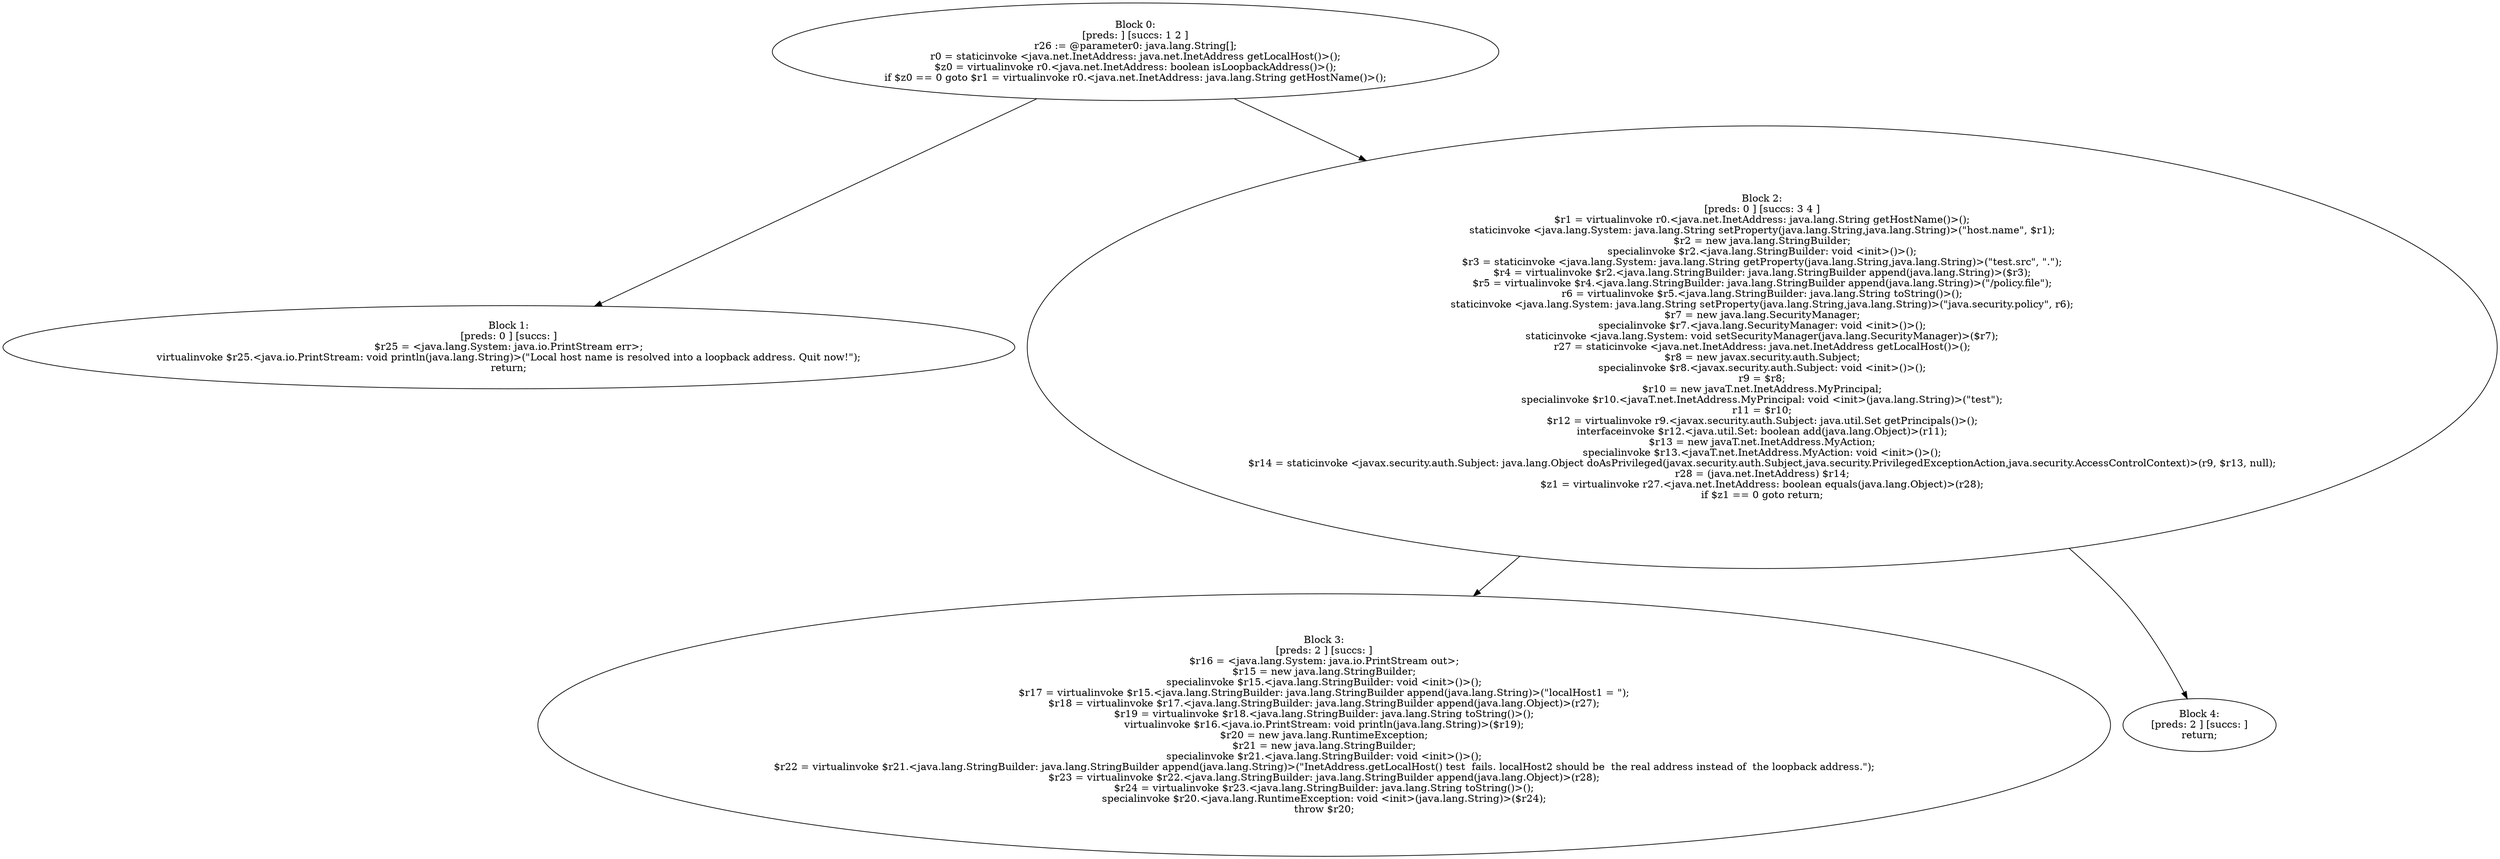 digraph "unitGraph" {
    "Block 0:
[preds: ] [succs: 1 2 ]
r26 := @parameter0: java.lang.String[];
r0 = staticinvoke <java.net.InetAddress: java.net.InetAddress getLocalHost()>();
$z0 = virtualinvoke r0.<java.net.InetAddress: boolean isLoopbackAddress()>();
if $z0 == 0 goto $r1 = virtualinvoke r0.<java.net.InetAddress: java.lang.String getHostName()>();
"
    "Block 1:
[preds: 0 ] [succs: ]
$r25 = <java.lang.System: java.io.PrintStream err>;
virtualinvoke $r25.<java.io.PrintStream: void println(java.lang.String)>(\"Local host name is resolved into a loopback address. Quit now!\");
return;
"
    "Block 2:
[preds: 0 ] [succs: 3 4 ]
$r1 = virtualinvoke r0.<java.net.InetAddress: java.lang.String getHostName()>();
staticinvoke <java.lang.System: java.lang.String setProperty(java.lang.String,java.lang.String)>(\"host.name\", $r1);
$r2 = new java.lang.StringBuilder;
specialinvoke $r2.<java.lang.StringBuilder: void <init>()>();
$r3 = staticinvoke <java.lang.System: java.lang.String getProperty(java.lang.String,java.lang.String)>(\"test.src\", \".\");
$r4 = virtualinvoke $r2.<java.lang.StringBuilder: java.lang.StringBuilder append(java.lang.String)>($r3);
$r5 = virtualinvoke $r4.<java.lang.StringBuilder: java.lang.StringBuilder append(java.lang.String)>(\"/policy.file\");
r6 = virtualinvoke $r5.<java.lang.StringBuilder: java.lang.String toString()>();
staticinvoke <java.lang.System: java.lang.String setProperty(java.lang.String,java.lang.String)>(\"java.security.policy\", r6);
$r7 = new java.lang.SecurityManager;
specialinvoke $r7.<java.lang.SecurityManager: void <init>()>();
staticinvoke <java.lang.System: void setSecurityManager(java.lang.SecurityManager)>($r7);
r27 = staticinvoke <java.net.InetAddress: java.net.InetAddress getLocalHost()>();
$r8 = new javax.security.auth.Subject;
specialinvoke $r8.<javax.security.auth.Subject: void <init>()>();
r9 = $r8;
$r10 = new javaT.net.InetAddress.MyPrincipal;
specialinvoke $r10.<javaT.net.InetAddress.MyPrincipal: void <init>(java.lang.String)>(\"test\");
r11 = $r10;
$r12 = virtualinvoke r9.<javax.security.auth.Subject: java.util.Set getPrincipals()>();
interfaceinvoke $r12.<java.util.Set: boolean add(java.lang.Object)>(r11);
$r13 = new javaT.net.InetAddress.MyAction;
specialinvoke $r13.<javaT.net.InetAddress.MyAction: void <init>()>();
$r14 = staticinvoke <javax.security.auth.Subject: java.lang.Object doAsPrivileged(javax.security.auth.Subject,java.security.PrivilegedExceptionAction,java.security.AccessControlContext)>(r9, $r13, null);
r28 = (java.net.InetAddress) $r14;
$z1 = virtualinvoke r27.<java.net.InetAddress: boolean equals(java.lang.Object)>(r28);
if $z1 == 0 goto return;
"
    "Block 3:
[preds: 2 ] [succs: ]
$r16 = <java.lang.System: java.io.PrintStream out>;
$r15 = new java.lang.StringBuilder;
specialinvoke $r15.<java.lang.StringBuilder: void <init>()>();
$r17 = virtualinvoke $r15.<java.lang.StringBuilder: java.lang.StringBuilder append(java.lang.String)>(\"localHost1 = \");
$r18 = virtualinvoke $r17.<java.lang.StringBuilder: java.lang.StringBuilder append(java.lang.Object)>(r27);
$r19 = virtualinvoke $r18.<java.lang.StringBuilder: java.lang.String toString()>();
virtualinvoke $r16.<java.io.PrintStream: void println(java.lang.String)>($r19);
$r20 = new java.lang.RuntimeException;
$r21 = new java.lang.StringBuilder;
specialinvoke $r21.<java.lang.StringBuilder: void <init>()>();
$r22 = virtualinvoke $r21.<java.lang.StringBuilder: java.lang.StringBuilder append(java.lang.String)>(\"InetAddress.getLocalHost() test  fails. localHost2 should be  the real address instead of  the loopback address.\");
$r23 = virtualinvoke $r22.<java.lang.StringBuilder: java.lang.StringBuilder append(java.lang.Object)>(r28);
$r24 = virtualinvoke $r23.<java.lang.StringBuilder: java.lang.String toString()>();
specialinvoke $r20.<java.lang.RuntimeException: void <init>(java.lang.String)>($r24);
throw $r20;
"
    "Block 4:
[preds: 2 ] [succs: ]
return;
"
    "Block 0:
[preds: ] [succs: 1 2 ]
r26 := @parameter0: java.lang.String[];
r0 = staticinvoke <java.net.InetAddress: java.net.InetAddress getLocalHost()>();
$z0 = virtualinvoke r0.<java.net.InetAddress: boolean isLoopbackAddress()>();
if $z0 == 0 goto $r1 = virtualinvoke r0.<java.net.InetAddress: java.lang.String getHostName()>();
"->"Block 1:
[preds: 0 ] [succs: ]
$r25 = <java.lang.System: java.io.PrintStream err>;
virtualinvoke $r25.<java.io.PrintStream: void println(java.lang.String)>(\"Local host name is resolved into a loopback address. Quit now!\");
return;
";
    "Block 0:
[preds: ] [succs: 1 2 ]
r26 := @parameter0: java.lang.String[];
r0 = staticinvoke <java.net.InetAddress: java.net.InetAddress getLocalHost()>();
$z0 = virtualinvoke r0.<java.net.InetAddress: boolean isLoopbackAddress()>();
if $z0 == 0 goto $r1 = virtualinvoke r0.<java.net.InetAddress: java.lang.String getHostName()>();
"->"Block 2:
[preds: 0 ] [succs: 3 4 ]
$r1 = virtualinvoke r0.<java.net.InetAddress: java.lang.String getHostName()>();
staticinvoke <java.lang.System: java.lang.String setProperty(java.lang.String,java.lang.String)>(\"host.name\", $r1);
$r2 = new java.lang.StringBuilder;
specialinvoke $r2.<java.lang.StringBuilder: void <init>()>();
$r3 = staticinvoke <java.lang.System: java.lang.String getProperty(java.lang.String,java.lang.String)>(\"test.src\", \".\");
$r4 = virtualinvoke $r2.<java.lang.StringBuilder: java.lang.StringBuilder append(java.lang.String)>($r3);
$r5 = virtualinvoke $r4.<java.lang.StringBuilder: java.lang.StringBuilder append(java.lang.String)>(\"/policy.file\");
r6 = virtualinvoke $r5.<java.lang.StringBuilder: java.lang.String toString()>();
staticinvoke <java.lang.System: java.lang.String setProperty(java.lang.String,java.lang.String)>(\"java.security.policy\", r6);
$r7 = new java.lang.SecurityManager;
specialinvoke $r7.<java.lang.SecurityManager: void <init>()>();
staticinvoke <java.lang.System: void setSecurityManager(java.lang.SecurityManager)>($r7);
r27 = staticinvoke <java.net.InetAddress: java.net.InetAddress getLocalHost()>();
$r8 = new javax.security.auth.Subject;
specialinvoke $r8.<javax.security.auth.Subject: void <init>()>();
r9 = $r8;
$r10 = new javaT.net.InetAddress.MyPrincipal;
specialinvoke $r10.<javaT.net.InetAddress.MyPrincipal: void <init>(java.lang.String)>(\"test\");
r11 = $r10;
$r12 = virtualinvoke r9.<javax.security.auth.Subject: java.util.Set getPrincipals()>();
interfaceinvoke $r12.<java.util.Set: boolean add(java.lang.Object)>(r11);
$r13 = new javaT.net.InetAddress.MyAction;
specialinvoke $r13.<javaT.net.InetAddress.MyAction: void <init>()>();
$r14 = staticinvoke <javax.security.auth.Subject: java.lang.Object doAsPrivileged(javax.security.auth.Subject,java.security.PrivilegedExceptionAction,java.security.AccessControlContext)>(r9, $r13, null);
r28 = (java.net.InetAddress) $r14;
$z1 = virtualinvoke r27.<java.net.InetAddress: boolean equals(java.lang.Object)>(r28);
if $z1 == 0 goto return;
";
    "Block 2:
[preds: 0 ] [succs: 3 4 ]
$r1 = virtualinvoke r0.<java.net.InetAddress: java.lang.String getHostName()>();
staticinvoke <java.lang.System: java.lang.String setProperty(java.lang.String,java.lang.String)>(\"host.name\", $r1);
$r2 = new java.lang.StringBuilder;
specialinvoke $r2.<java.lang.StringBuilder: void <init>()>();
$r3 = staticinvoke <java.lang.System: java.lang.String getProperty(java.lang.String,java.lang.String)>(\"test.src\", \".\");
$r4 = virtualinvoke $r2.<java.lang.StringBuilder: java.lang.StringBuilder append(java.lang.String)>($r3);
$r5 = virtualinvoke $r4.<java.lang.StringBuilder: java.lang.StringBuilder append(java.lang.String)>(\"/policy.file\");
r6 = virtualinvoke $r5.<java.lang.StringBuilder: java.lang.String toString()>();
staticinvoke <java.lang.System: java.lang.String setProperty(java.lang.String,java.lang.String)>(\"java.security.policy\", r6);
$r7 = new java.lang.SecurityManager;
specialinvoke $r7.<java.lang.SecurityManager: void <init>()>();
staticinvoke <java.lang.System: void setSecurityManager(java.lang.SecurityManager)>($r7);
r27 = staticinvoke <java.net.InetAddress: java.net.InetAddress getLocalHost()>();
$r8 = new javax.security.auth.Subject;
specialinvoke $r8.<javax.security.auth.Subject: void <init>()>();
r9 = $r8;
$r10 = new javaT.net.InetAddress.MyPrincipal;
specialinvoke $r10.<javaT.net.InetAddress.MyPrincipal: void <init>(java.lang.String)>(\"test\");
r11 = $r10;
$r12 = virtualinvoke r9.<javax.security.auth.Subject: java.util.Set getPrincipals()>();
interfaceinvoke $r12.<java.util.Set: boolean add(java.lang.Object)>(r11);
$r13 = new javaT.net.InetAddress.MyAction;
specialinvoke $r13.<javaT.net.InetAddress.MyAction: void <init>()>();
$r14 = staticinvoke <javax.security.auth.Subject: java.lang.Object doAsPrivileged(javax.security.auth.Subject,java.security.PrivilegedExceptionAction,java.security.AccessControlContext)>(r9, $r13, null);
r28 = (java.net.InetAddress) $r14;
$z1 = virtualinvoke r27.<java.net.InetAddress: boolean equals(java.lang.Object)>(r28);
if $z1 == 0 goto return;
"->"Block 3:
[preds: 2 ] [succs: ]
$r16 = <java.lang.System: java.io.PrintStream out>;
$r15 = new java.lang.StringBuilder;
specialinvoke $r15.<java.lang.StringBuilder: void <init>()>();
$r17 = virtualinvoke $r15.<java.lang.StringBuilder: java.lang.StringBuilder append(java.lang.String)>(\"localHost1 = \");
$r18 = virtualinvoke $r17.<java.lang.StringBuilder: java.lang.StringBuilder append(java.lang.Object)>(r27);
$r19 = virtualinvoke $r18.<java.lang.StringBuilder: java.lang.String toString()>();
virtualinvoke $r16.<java.io.PrintStream: void println(java.lang.String)>($r19);
$r20 = new java.lang.RuntimeException;
$r21 = new java.lang.StringBuilder;
specialinvoke $r21.<java.lang.StringBuilder: void <init>()>();
$r22 = virtualinvoke $r21.<java.lang.StringBuilder: java.lang.StringBuilder append(java.lang.String)>(\"InetAddress.getLocalHost() test  fails. localHost2 should be  the real address instead of  the loopback address.\");
$r23 = virtualinvoke $r22.<java.lang.StringBuilder: java.lang.StringBuilder append(java.lang.Object)>(r28);
$r24 = virtualinvoke $r23.<java.lang.StringBuilder: java.lang.String toString()>();
specialinvoke $r20.<java.lang.RuntimeException: void <init>(java.lang.String)>($r24);
throw $r20;
";
    "Block 2:
[preds: 0 ] [succs: 3 4 ]
$r1 = virtualinvoke r0.<java.net.InetAddress: java.lang.String getHostName()>();
staticinvoke <java.lang.System: java.lang.String setProperty(java.lang.String,java.lang.String)>(\"host.name\", $r1);
$r2 = new java.lang.StringBuilder;
specialinvoke $r2.<java.lang.StringBuilder: void <init>()>();
$r3 = staticinvoke <java.lang.System: java.lang.String getProperty(java.lang.String,java.lang.String)>(\"test.src\", \".\");
$r4 = virtualinvoke $r2.<java.lang.StringBuilder: java.lang.StringBuilder append(java.lang.String)>($r3);
$r5 = virtualinvoke $r4.<java.lang.StringBuilder: java.lang.StringBuilder append(java.lang.String)>(\"/policy.file\");
r6 = virtualinvoke $r5.<java.lang.StringBuilder: java.lang.String toString()>();
staticinvoke <java.lang.System: java.lang.String setProperty(java.lang.String,java.lang.String)>(\"java.security.policy\", r6);
$r7 = new java.lang.SecurityManager;
specialinvoke $r7.<java.lang.SecurityManager: void <init>()>();
staticinvoke <java.lang.System: void setSecurityManager(java.lang.SecurityManager)>($r7);
r27 = staticinvoke <java.net.InetAddress: java.net.InetAddress getLocalHost()>();
$r8 = new javax.security.auth.Subject;
specialinvoke $r8.<javax.security.auth.Subject: void <init>()>();
r9 = $r8;
$r10 = new javaT.net.InetAddress.MyPrincipal;
specialinvoke $r10.<javaT.net.InetAddress.MyPrincipal: void <init>(java.lang.String)>(\"test\");
r11 = $r10;
$r12 = virtualinvoke r9.<javax.security.auth.Subject: java.util.Set getPrincipals()>();
interfaceinvoke $r12.<java.util.Set: boolean add(java.lang.Object)>(r11);
$r13 = new javaT.net.InetAddress.MyAction;
specialinvoke $r13.<javaT.net.InetAddress.MyAction: void <init>()>();
$r14 = staticinvoke <javax.security.auth.Subject: java.lang.Object doAsPrivileged(javax.security.auth.Subject,java.security.PrivilegedExceptionAction,java.security.AccessControlContext)>(r9, $r13, null);
r28 = (java.net.InetAddress) $r14;
$z1 = virtualinvoke r27.<java.net.InetAddress: boolean equals(java.lang.Object)>(r28);
if $z1 == 0 goto return;
"->"Block 4:
[preds: 2 ] [succs: ]
return;
";
}
